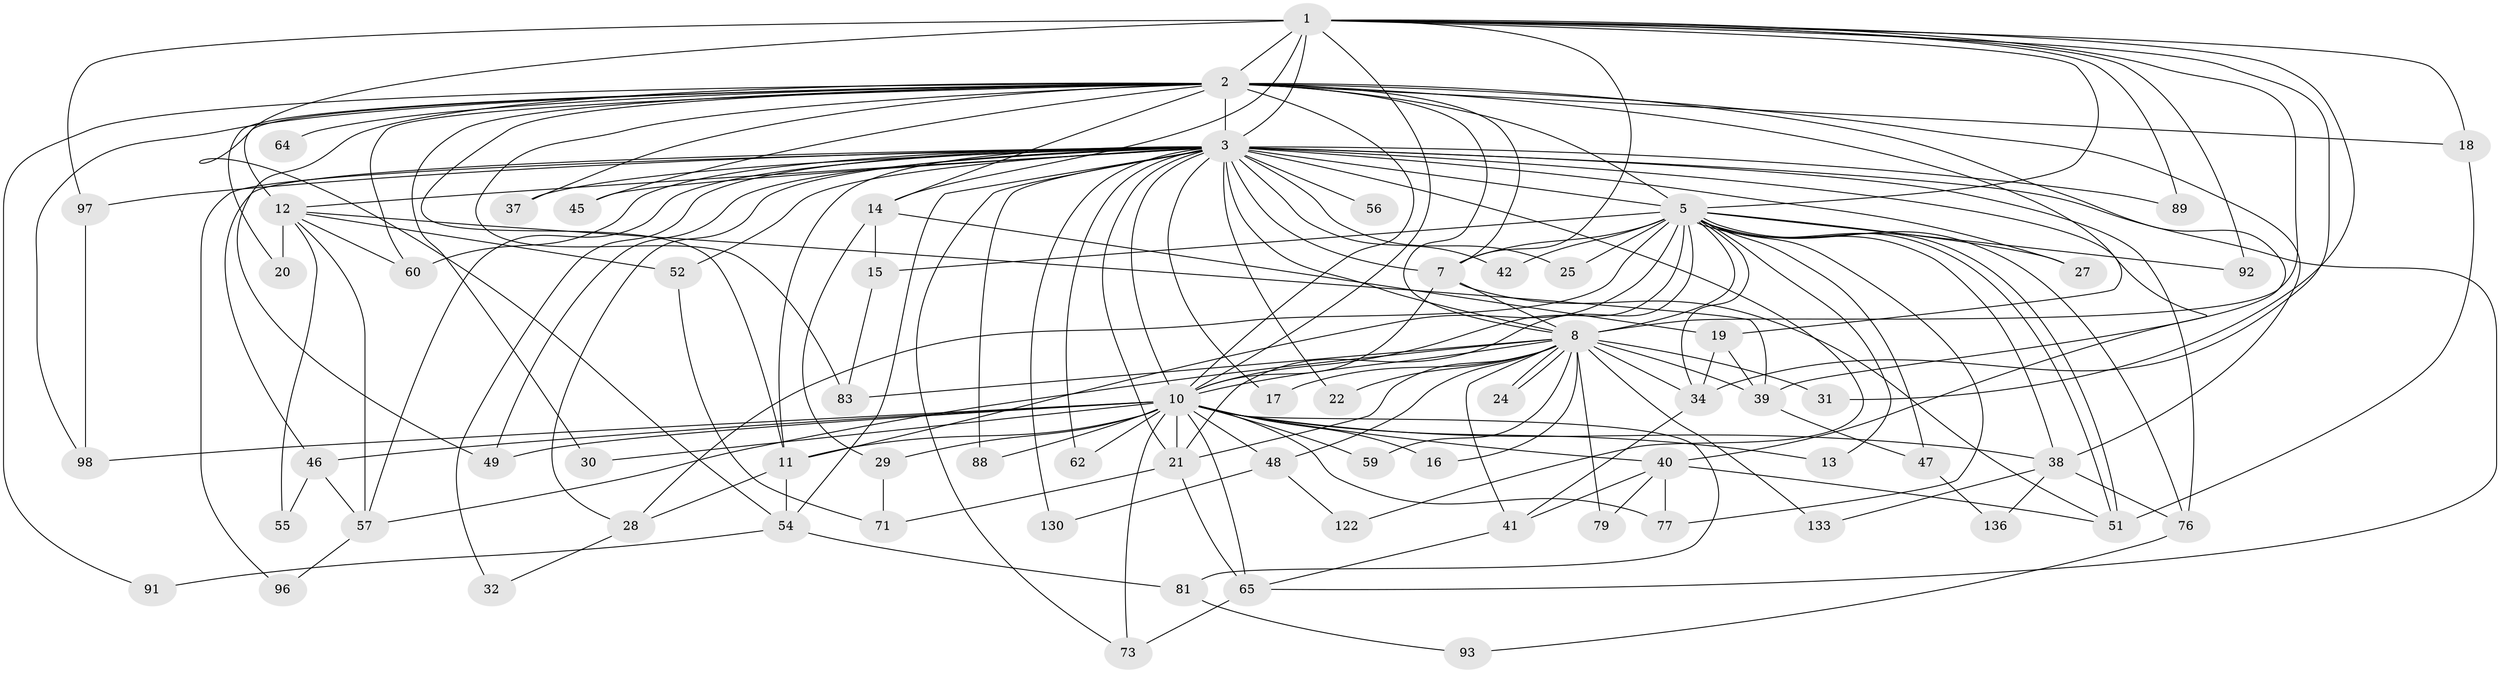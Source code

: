 // original degree distribution, {19: 0.007194244604316547, 31: 0.014388489208633094, 17: 0.007194244604316547, 30: 0.007194244604316547, 34: 0.007194244604316547, 10: 0.007194244604316547, 29: 0.007194244604316547, 16: 0.007194244604316547, 32: 0.007194244604316547, 8: 0.007194244604316547, 9: 0.007194244604316547, 2: 0.539568345323741, 5: 0.02158273381294964, 3: 0.20863309352517986, 4: 0.11510791366906475, 6: 0.02877697841726619}
// Generated by graph-tools (version 1.1) at 2025/14/03/09/25 04:14:16]
// undirected, 69 vertices, 170 edges
graph export_dot {
graph [start="1"]
  node [color=gray90,style=filled];
  1;
  2 [super="+105+124+112+138+116+4+100+26+61+102+94+87+35"];
  3 [super="+109+33+6+50+43+117+23"];
  5;
  7 [super="+131"];
  8;
  10 [super="+67+36"];
  11 [super="+114"];
  12;
  13;
  14;
  15;
  16;
  17;
  18 [super="+63"];
  19 [super="+75"];
  20;
  21 [super="+66"];
  22;
  24;
  25;
  27;
  28 [super="+82"];
  29 [super="+84"];
  30;
  31;
  32;
  34 [super="+101+69"];
  37;
  38;
  39;
  40 [super="+127+106"];
  41;
  42;
  45;
  46;
  47;
  48;
  49;
  51;
  52;
  54 [super="+58"];
  55;
  56;
  57 [super="+104+74"];
  59;
  60 [super="+85"];
  62;
  64;
  65 [super="+70"];
  71;
  73 [super="+110"];
  76 [super="+118"];
  77;
  79;
  81;
  83 [super="+128"];
  88;
  89;
  91;
  92;
  93;
  96;
  97;
  98;
  122;
  130;
  133;
  136;
  1 -- 2 [weight=3];
  1 -- 3 [weight=4];
  1 -- 5;
  1 -- 7;
  1 -- 8;
  1 -- 10;
  1 -- 14;
  1 -- 18;
  1 -- 31;
  1 -- 54;
  1 -- 89;
  1 -- 92;
  1 -- 97;
  1 -- 34;
  2 -- 3 [weight=14];
  2 -- 5 [weight=3];
  2 -- 7 [weight=2];
  2 -- 8 [weight=4];
  2 -- 10 [weight=6];
  2 -- 12;
  2 -- 14;
  2 -- 19;
  2 -- 30;
  2 -- 38;
  2 -- 45;
  2 -- 60;
  2 -- 64 [weight=2];
  2 -- 83;
  2 -- 11;
  2 -- 18;
  2 -- 20;
  2 -- 91;
  2 -- 37;
  2 -- 49;
  2 -- 39;
  2 -- 98;
  3 -- 5 [weight=6];
  3 -- 7 [weight=3];
  3 -- 8 [weight=4];
  3 -- 10 [weight=6];
  3 -- 12 [weight=2];
  3 -- 22;
  3 -- 25;
  3 -- 32;
  3 -- 37;
  3 -- 42;
  3 -- 49;
  3 -- 54;
  3 -- 60;
  3 -- 89 [weight=2];
  3 -- 96;
  3 -- 76;
  3 -- 28;
  3 -- 130;
  3 -- 65;
  3 -- 73;
  3 -- 11 [weight=3];
  3 -- 17;
  3 -- 21 [weight=2];
  3 -- 88;
  3 -- 27;
  3 -- 97;
  3 -- 40;
  3 -- 45;
  3 -- 46;
  3 -- 52;
  3 -- 56;
  3 -- 57;
  3 -- 122;
  3 -- 62;
  5 -- 7;
  5 -- 8;
  5 -- 10;
  5 -- 11 [weight=2];
  5 -- 13;
  5 -- 15;
  5 -- 21;
  5 -- 25;
  5 -- 27;
  5 -- 28;
  5 -- 38;
  5 -- 42;
  5 -- 47;
  5 -- 51;
  5 -- 51;
  5 -- 76;
  5 -- 77;
  5 -- 92;
  5 -- 34;
  7 -- 8;
  7 -- 10;
  7 -- 51;
  8 -- 10;
  8 -- 16;
  8 -- 17;
  8 -- 22;
  8 -- 24;
  8 -- 24;
  8 -- 31;
  8 -- 34;
  8 -- 39;
  8 -- 41;
  8 -- 48;
  8 -- 57;
  8 -- 59;
  8 -- 79;
  8 -- 133;
  8 -- 21 [weight=2];
  8 -- 83;
  10 -- 13;
  10 -- 16;
  10 -- 21;
  10 -- 29;
  10 -- 30;
  10 -- 40;
  10 -- 46;
  10 -- 48;
  10 -- 59;
  10 -- 65;
  10 -- 73 [weight=2];
  10 -- 81;
  10 -- 88;
  10 -- 98;
  10 -- 62;
  10 -- 49;
  10 -- 38;
  10 -- 77;
  10 -- 11;
  11 -- 28;
  11 -- 54;
  12 -- 20;
  12 -- 39;
  12 -- 52;
  12 -- 55;
  12 -- 57;
  12 -- 60;
  14 -- 15;
  14 -- 19;
  14 -- 29;
  15 -- 83;
  18 -- 51;
  19 -- 34;
  19 -- 39;
  21 -- 71;
  21 -- 65;
  28 -- 32;
  29 -- 71;
  34 -- 41;
  38 -- 76;
  38 -- 133;
  38 -- 136;
  39 -- 47;
  40 -- 41;
  40 -- 79;
  40 -- 51;
  40 -- 77;
  41 -- 65;
  46 -- 55;
  46 -- 57;
  47 -- 136;
  48 -- 122;
  48 -- 130;
  52 -- 71;
  54 -- 81;
  54 -- 91;
  57 -- 96;
  65 -- 73;
  76 -- 93;
  81 -- 93;
  97 -- 98;
}
